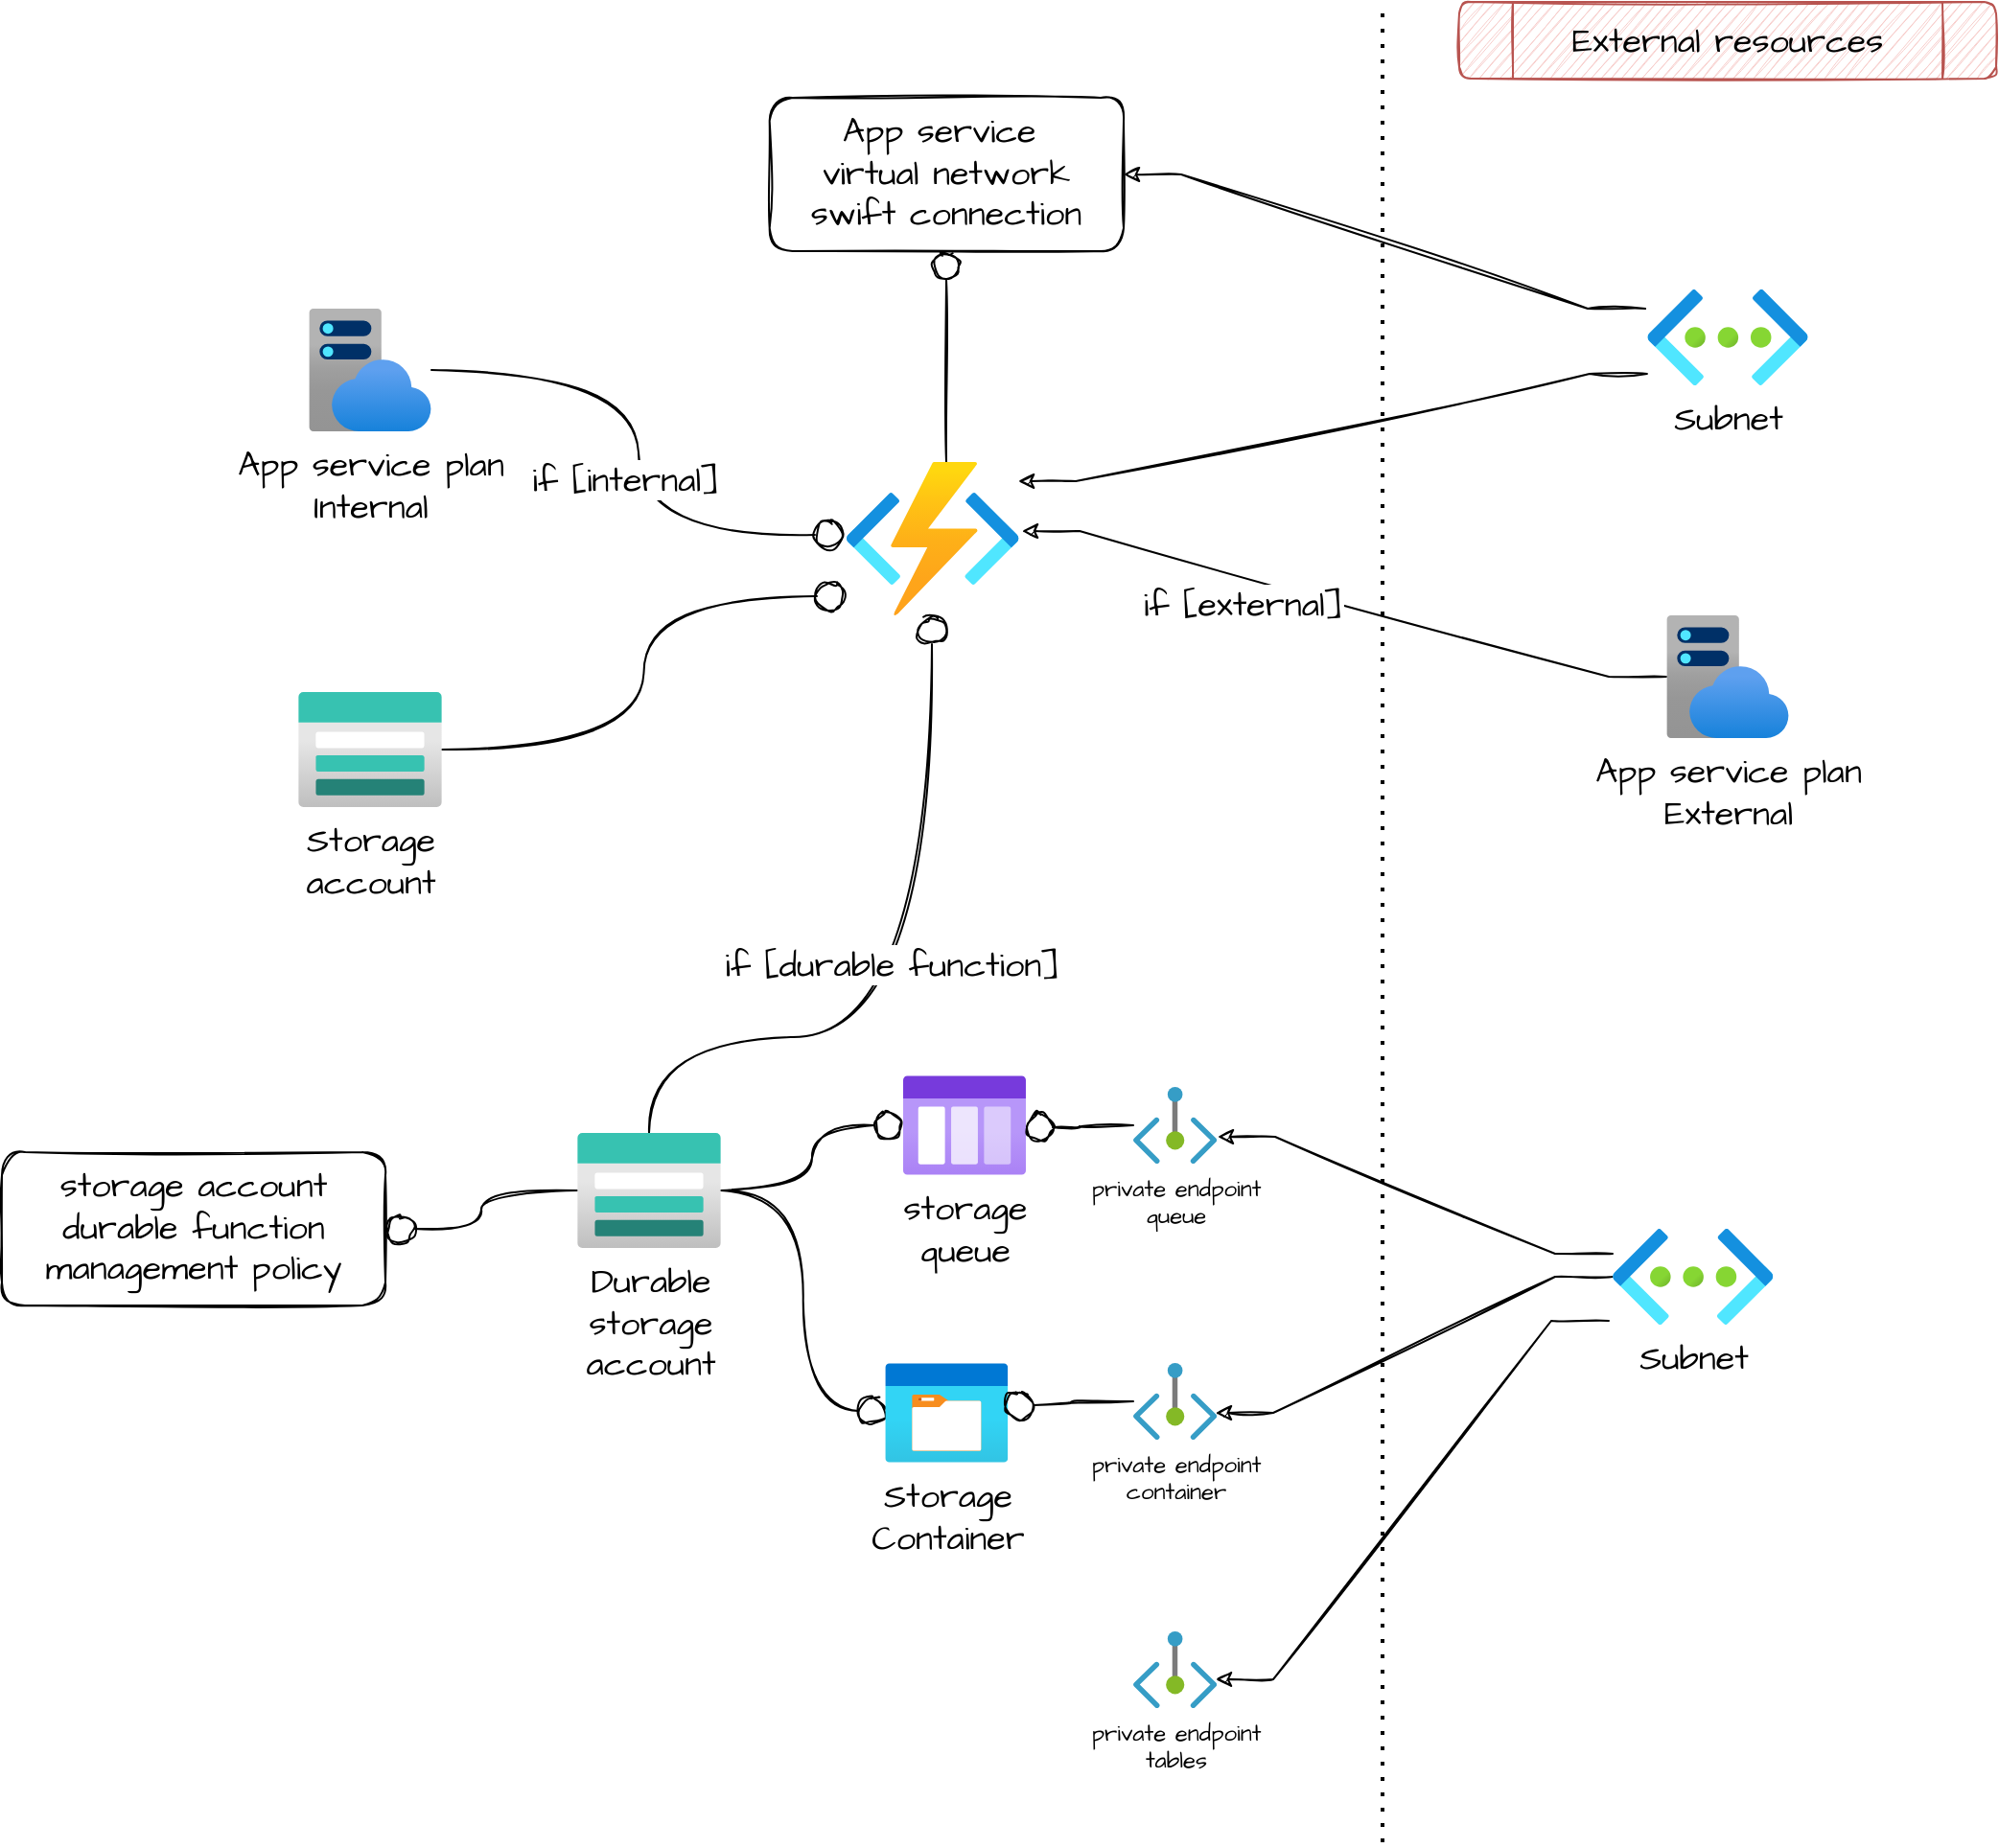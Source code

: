 <mxfile version="16.5.1" type="device"><diagram id="zLBcqLJsQ06Jh5yCs82-" name="Page-1"><mxGraphModel dx="1933" dy="892" grid="1" gridSize="10" guides="1" tooltips="1" connect="1" arrows="1" fold="1" page="1" pageScale="1" pageWidth="827" pageHeight="1169" math="0" shadow="0"><root><mxCell id="0"/><mxCell id="1" parent="0"/><mxCell id="ZKbb0d0A4oINDoa6nnGG-9" value="" style="edgeStyle=elbowEdgeStyle;rounded=0;orthogonalLoop=1;jettySize=auto;html=1;fontFamily=Architects Daughter;fontSource=https%3A%2F%2Ffonts.googleapis.com%2Fcss%3Ffamily%3DArchitects%2BDaughter;fontSize=18;sketch=1;endArrow=circle;endFill=0;entryX=0.5;entryY=1;entryDx=0;entryDy=0;" parent="1" source="ZKbb0d0A4oINDoa6nnGG-2" target="ZKbb0d0A4oINDoa6nnGG-8" edge="1"><mxGeometry relative="1" as="geometry"><mxPoint x="310" y="240" as="targetPoint"/></mxGeometry></mxCell><mxCell id="ZKbb0d0A4oINDoa6nnGG-2" value="" style="aspect=fixed;html=1;points=[];align=center;image;fontSize=12;image=img/lib/azure2/compute/Function_Apps.svg;" parent="1" vertex="1"><mxGeometry x="200" y="320" width="90.67" height="80" as="geometry"/></mxCell><mxCell id="ZKbb0d0A4oINDoa6nnGG-3" value="" style="endArrow=none;dashed=1;html=1;dashPattern=1 3;strokeWidth=2;rounded=0;" parent="1" edge="1"><mxGeometry width="50" height="50" relative="1" as="geometry"><mxPoint x="480" y="1040" as="sourcePoint"/><mxPoint x="480" y="80" as="targetPoint"/><Array as="points"><mxPoint x="480" y="80"/></Array></mxGeometry></mxCell><mxCell id="ZKbb0d0A4oINDoa6nnGG-38" style="edgeStyle=entityRelationEdgeStyle;rounded=0;sketch=1;orthogonalLoop=1;jettySize=auto;html=1;entryX=1;entryY=0.5;entryDx=0;entryDy=0;fontFamily=Architects Daughter;fontSource=https%3A%2F%2Ffonts.googleapis.com%2Fcss%3Ffamily%3DArchitects%2BDaughter;fontSize=18;endArrow=classic;endFill=1;elbow=vertical;exitX=-0.013;exitY=0.2;exitDx=0;exitDy=0;exitPerimeter=0;" parent="1" source="ZKbb0d0A4oINDoa6nnGG-4" target="ZKbb0d0A4oINDoa6nnGG-8" edge="1"><mxGeometry relative="1" as="geometry"/></mxCell><mxCell id="ZKbb0d0A4oINDoa6nnGG-39" style="edgeStyle=entityRelationEdgeStyle;rounded=0;sketch=1;orthogonalLoop=1;jettySize=auto;html=1;entryX=0.993;entryY=0.125;entryDx=0;entryDy=0;entryPerimeter=0;fontFamily=Architects Daughter;fontSource=https%3A%2F%2Ffonts.googleapis.com%2Fcss%3Ffamily%3DArchitects%2BDaughter;fontSize=18;endArrow=classic;endFill=1;elbow=vertical;exitX=-0.002;exitY=0.88;exitDx=0;exitDy=0;exitPerimeter=0;" parent="1" source="ZKbb0d0A4oINDoa6nnGG-4" target="ZKbb0d0A4oINDoa6nnGG-2" edge="1"><mxGeometry relative="1" as="geometry"/></mxCell><mxCell id="ZKbb0d0A4oINDoa6nnGG-4" value="Subnet" style="aspect=fixed;html=1;points=[];align=center;image;fontSize=18;image=img/lib/azure2/networking/Virtual_Networks.svg;fontFamily=Architects Daughter;fontSource=https%3A%2F%2Ffonts.googleapis.com%2Fcss%3Ffamily%3DArchitects%2BDaughter;" parent="1" vertex="1"><mxGeometry x="618.13" y="230" width="83.75" height="50" as="geometry"/></mxCell><mxCell id="ZKbb0d0A4oINDoa6nnGG-10" style="edgeStyle=entityRelationEdgeStyle;rounded=0;sketch=1;orthogonalLoop=1;jettySize=auto;html=1;entryX=1.015;entryY=0.45;entryDx=0;entryDy=0;entryPerimeter=0;fontFamily=Architects Daughter;fontSource=https%3A%2F%2Ffonts.googleapis.com%2Fcss%3Ffamily%3DArchitects%2BDaughter;fontSize=18;endArrow=classic;endFill=1;elbow=vertical;" parent="1" source="ZKbb0d0A4oINDoa6nnGG-5" target="ZKbb0d0A4oINDoa6nnGG-2" edge="1"><mxGeometry relative="1" as="geometry"/></mxCell><mxCell id="ZKbb0d0A4oINDoa6nnGG-11" value="if [external]" style="edgeLabel;html=1;align=center;verticalAlign=middle;resizable=0;points=[];fontSize=18;fontFamily=Architects Daughter;" parent="ZKbb0d0A4oINDoa6nnGG-10" vertex="1" connectable="0"><mxGeometry x="0.301" y="14" relative="1" as="geometry"><mxPoint as="offset"/></mxGeometry></mxCell><mxCell id="ZKbb0d0A4oINDoa6nnGG-5" value="App service plan&lt;br style=&quot;font-size: 18px;&quot;&gt;External" style="aspect=fixed;html=1;points=[];align=center;image;fontSize=18;image=img/lib/azure2/app_services/App_Service_Plans.svg;fontFamily=Architects Daughter;fontSource=https%3A%2F%2Ffonts.googleapis.com%2Fcss%3Ffamily%3DArchitects%2BDaughter;" parent="1" vertex="1"><mxGeometry x="628.01" y="400" width="64" height="64" as="geometry"/></mxCell><mxCell id="ZKbb0d0A4oINDoa6nnGG-6" value="External resources" style="shape=process;whiteSpace=wrap;html=1;backgroundOutline=1;fontFamily=Architects Daughter;fontSource=https%3A%2F%2Ffonts.googleapis.com%2Fcss%3Ffamily%3DArchitects%2BDaughter;fontSize=18;sketch=1;rounded=1;fillColor=#f8cecc;strokeColor=#b85450;" parent="1" vertex="1"><mxGeometry x="520" y="80" width="280" height="40" as="geometry"/></mxCell><mxCell id="ZKbb0d0A4oINDoa6nnGG-8" value="App service&amp;nbsp;&lt;br style=&quot;font-size: 18px;&quot;&gt;virtual network&lt;br style=&quot;font-size: 18px;&quot;&gt;swift connection" style="whiteSpace=wrap;html=1;verticalAlign=top;labelBackgroundColor=default;sketch=1;rounded=1;fontFamily=Architects Daughter;fontSource=https%3A%2F%2Ffonts.googleapis.com%2Fcss%3Ffamily%3DArchitects%2BDaughter;fontSize=18;" parent="1" vertex="1"><mxGeometry x="160.34" y="130" width="184.67" height="80" as="geometry"/></mxCell><mxCell id="ZKbb0d0A4oINDoa6nnGG-13" style="edgeStyle=orthogonalEdgeStyle;curved=1;rounded=0;sketch=1;orthogonalLoop=1;jettySize=auto;html=1;entryX=-0.011;entryY=0.475;entryDx=0;entryDy=0;entryPerimeter=0;fontFamily=Architects Daughter;fontSource=https%3A%2F%2Ffonts.googleapis.com%2Fcss%3Ffamily%3DArchitects%2BDaughter;fontSize=18;endArrow=circle;endFill=0;" parent="1" source="ZKbb0d0A4oINDoa6nnGG-12" target="ZKbb0d0A4oINDoa6nnGG-2" edge="1"><mxGeometry relative="1" as="geometry"/></mxCell><mxCell id="ZKbb0d0A4oINDoa6nnGG-14" value="if [internal]" style="edgeLabel;html=1;align=center;verticalAlign=middle;resizable=0;points=[];fontSize=18;fontFamily=Architects Daughter;" parent="ZKbb0d0A4oINDoa6nnGG-13" vertex="1" connectable="0"><mxGeometry x="-0.18" y="-7" relative="1" as="geometry"><mxPoint y="41" as="offset"/></mxGeometry></mxCell><mxCell id="ZKbb0d0A4oINDoa6nnGG-12" value="App service plan&lt;br style=&quot;font-size: 18px&quot;&gt;Internal" style="aspect=fixed;html=1;points=[];align=center;image;fontSize=18;image=img/lib/azure2/app_services/App_Service_Plans.svg;fontFamily=Architects Daughter;fontSource=https%3A%2F%2Ffonts.googleapis.com%2Fcss%3Ffamily%3DArchitects%2BDaughter;" parent="1" vertex="1"><mxGeometry x="-80" y="240" width="64" height="64" as="geometry"/></mxCell><mxCell id="ZKbb0d0A4oINDoa6nnGG-40" style="edgeStyle=orthogonalEdgeStyle;rounded=0;sketch=1;orthogonalLoop=1;jettySize=auto;html=1;entryX=0;entryY=0.875;entryDx=0;entryDy=0;entryPerimeter=0;fontFamily=Architects Daughter;fontSource=https%3A%2F%2Ffonts.googleapis.com%2Fcss%3Ffamily%3DArchitects%2BDaughter;fontSize=18;endArrow=circle;endFill=0;elbow=vertical;curved=1;" parent="1" source="ZKbb0d0A4oINDoa6nnGG-15" target="ZKbb0d0A4oINDoa6nnGG-2" edge="1"><mxGeometry relative="1" as="geometry"/></mxCell><mxCell id="ZKbb0d0A4oINDoa6nnGG-15" value="Storage&lt;br&gt;account" style="aspect=fixed;html=1;points=[];align=center;image;fontSize=18;image=img/lib/azure2/storage/Storage_Accounts.svg;rounded=1;sketch=1;fontFamily=Architects Daughter;fontSource=https%3A%2F%2Ffonts.googleapis.com%2Fcss%3Ffamily%3DArchitects%2BDaughter;" parent="1" vertex="1"><mxGeometry x="-85.5" y="440" width="75" height="60" as="geometry"/></mxCell><mxCell id="ZKbb0d0A4oINDoa6nnGG-21" style="edgeStyle=orthogonalEdgeStyle;curved=1;rounded=0;sketch=1;orthogonalLoop=1;jettySize=auto;html=1;fontFamily=Architects Daughter;fontSource=https%3A%2F%2Ffonts.googleapis.com%2Fcss%3Ffamily%3DArchitects%2BDaughter;fontSize=18;endArrow=circle;endFill=0;elbow=vertical;" parent="1" source="ZKbb0d0A4oINDoa6nnGG-18" target="ZKbb0d0A4oINDoa6nnGG-20" edge="1"><mxGeometry relative="1" as="geometry"/></mxCell><mxCell id="ZKbb0d0A4oINDoa6nnGG-23" style="edgeStyle=orthogonalEdgeStyle;curved=1;rounded=0;sketch=1;orthogonalLoop=1;jettySize=auto;html=1;entryX=0.016;entryY=0.481;entryDx=0;entryDy=0;entryPerimeter=0;fontFamily=Architects Daughter;fontSource=https%3A%2F%2Ffonts.googleapis.com%2Fcss%3Ffamily%3DArchitects%2BDaughter;fontSize=18;endArrow=circle;endFill=0;elbow=vertical;" parent="1" source="ZKbb0d0A4oINDoa6nnGG-18" target="ZKbb0d0A4oINDoa6nnGG-19" edge="1"><mxGeometry relative="1" as="geometry"/></mxCell><mxCell id="ZKbb0d0A4oINDoa6nnGG-34" style="edgeStyle=orthogonalEdgeStyle;curved=1;rounded=0;sketch=1;orthogonalLoop=1;jettySize=auto;html=1;fontFamily=Architects Daughter;fontSource=https%3A%2F%2Ffonts.googleapis.com%2Fcss%3Ffamily%3DArchitects%2BDaughter;fontSize=18;endArrow=circle;endFill=0;elbow=vertical;" parent="1" source="ZKbb0d0A4oINDoa6nnGG-18" target="ZKbb0d0A4oINDoa6nnGG-2" edge="1"><mxGeometry relative="1" as="geometry"><Array as="points"><mxPoint x="98" y="620"/><mxPoint x="245" y="620"/></Array></mxGeometry></mxCell><mxCell id="ZKbb0d0A4oINDoa6nnGG-35" value="if [durable function]" style="edgeLabel;html=1;align=center;verticalAlign=middle;resizable=0;points=[];fontSize=18;fontFamily=Architects Daughter;" parent="ZKbb0d0A4oINDoa6nnGG-34" vertex="1" connectable="0"><mxGeometry x="0.128" y="21" relative="1" as="geometry"><mxPoint as="offset"/></mxGeometry></mxCell><mxCell id="ZKbb0d0A4oINDoa6nnGG-37" value="" style="edgeStyle=orthogonalEdgeStyle;curved=1;rounded=0;sketch=1;orthogonalLoop=1;jettySize=auto;html=1;fontFamily=Architects Daughter;fontSource=https%3A%2F%2Ffonts.googleapis.com%2Fcss%3Ffamily%3DArchitects%2BDaughter;fontSize=18;endArrow=circle;endFill=0;elbow=vertical;" parent="1" source="ZKbb0d0A4oINDoa6nnGG-18" target="ZKbb0d0A4oINDoa6nnGG-36" edge="1"><mxGeometry relative="1" as="geometry"/></mxCell><mxCell id="ZKbb0d0A4oINDoa6nnGG-18" value="Durable&lt;br&gt;storage&lt;br&gt;account" style="aspect=fixed;html=1;points=[];align=center;image;fontSize=18;image=img/lib/azure2/storage/Storage_Accounts.svg;rounded=1;sketch=1;fontFamily=Architects Daughter;fontSource=https%3A%2F%2Ffonts.googleapis.com%2Fcss%3Ffamily%3DArchitects%2BDaughter;" parent="1" vertex="1"><mxGeometry x="60.0" y="670" width="75" height="60" as="geometry"/></mxCell><mxCell id="ZKbb0d0A4oINDoa6nnGG-19" value="Storage&lt;br style=&quot;font-size: 18px;&quot;&gt;Container" style="aspect=fixed;html=1;points=[];align=center;image;fontSize=18;image=img/lib/azure2/general/Storage_Container.svg;rounded=1;sketch=1;fontFamily=Architects Daughter;fontSource=https%3A%2F%2Ffonts.googleapis.com%2Fcss%3Ffamily%3DArchitects%2BDaughter;" parent="1" vertex="1"><mxGeometry x="220.67" y="790" width="64" height="52" as="geometry"/></mxCell><mxCell id="ZKbb0d0A4oINDoa6nnGG-20" value="storage&lt;br style=&quot;font-size: 18px;&quot;&gt;queue" style="aspect=fixed;html=1;points=[];align=center;image;fontSize=18;image=img/lib/azure2/general/Storage_Queue.svg;rounded=1;sketch=1;fontFamily=Architects Daughter;fontSource=https%3A%2F%2Ffonts.googleapis.com%2Fcss%3Ffamily%3DArchitects%2BDaughter;" parent="1" vertex="1"><mxGeometry x="230" y="640" width="64" height="52" as="geometry"/></mxCell><mxCell id="ZKbb0d0A4oINDoa6nnGG-31" style="edgeStyle=orthogonalEdgeStyle;curved=1;rounded=0;sketch=1;orthogonalLoop=1;jettySize=auto;html=1;entryX=0.984;entryY=0.519;entryDx=0;entryDy=0;entryPerimeter=0;fontFamily=Architects Daughter;fontSource=https%3A%2F%2Ffonts.googleapis.com%2Fcss%3Ffamily%3DArchitects%2BDaughter;fontSize=18;endArrow=circle;endFill=0;elbow=vertical;" parent="1" source="ZKbb0d0A4oINDoa6nnGG-24" target="ZKbb0d0A4oINDoa6nnGG-20" edge="1"><mxGeometry relative="1" as="geometry"/></mxCell><mxCell id="ZKbb0d0A4oINDoa6nnGG-24" value="private endpoint&lt;br&gt;queue" style="aspect=fixed;html=1;points=[];align=center;image;fontSize=12;image=img/lib/azure2/networking/Private_Endpoint.svg;rounded=1;sketch=1;fontFamily=Architects Daughter;fontSource=https%3A%2F%2Ffonts.googleapis.com%2Fcss%3Ffamily%3DArchitects%2BDaughter;" parent="1" vertex="1"><mxGeometry x="350" y="646" width="43.64" height="40" as="geometry"/></mxCell><mxCell id="ZKbb0d0A4oINDoa6nnGG-32" style="edgeStyle=orthogonalEdgeStyle;curved=1;rounded=0;sketch=1;orthogonalLoop=1;jettySize=auto;html=1;entryX=0.974;entryY=0.423;entryDx=0;entryDy=0;entryPerimeter=0;fontFamily=Architects Daughter;fontSource=https%3A%2F%2Ffonts.googleapis.com%2Fcss%3Ffamily%3DArchitects%2BDaughter;fontSize=18;endArrow=circle;endFill=0;elbow=vertical;" parent="1" source="ZKbb0d0A4oINDoa6nnGG-25" target="ZKbb0d0A4oINDoa6nnGG-19" edge="1"><mxGeometry relative="1" as="geometry"/></mxCell><mxCell id="ZKbb0d0A4oINDoa6nnGG-25" value="private endpoint&lt;br&gt;container" style="aspect=fixed;html=1;points=[];align=center;image;fontSize=12;image=img/lib/azure2/networking/Private_Endpoint.svg;rounded=1;sketch=1;fontFamily=Architects Daughter;fontSource=https%3A%2F%2Ffonts.googleapis.com%2Fcss%3Ffamily%3DArchitects%2BDaughter;" parent="1" vertex="1"><mxGeometry x="350" y="790" width="43.64" height="40" as="geometry"/></mxCell><mxCell id="ZKbb0d0A4oINDoa6nnGG-26" value="private endpoint&lt;br&gt;tables" style="aspect=fixed;html=1;points=[];align=center;image;fontSize=12;image=img/lib/azure2/networking/Private_Endpoint.svg;rounded=1;sketch=1;fontFamily=Architects Daughter;fontSource=https%3A%2F%2Ffonts.googleapis.com%2Fcss%3Ffamily%3DArchitects%2BDaughter;" parent="1" vertex="1"><mxGeometry x="350" y="930" width="43.64" height="40" as="geometry"/></mxCell><mxCell id="ZKbb0d0A4oINDoa6nnGG-28" style="edgeStyle=entityRelationEdgeStyle;rounded=0;sketch=1;orthogonalLoop=1;jettySize=auto;html=1;entryX=1.008;entryY=0.65;entryDx=0;entryDy=0;entryPerimeter=0;fontFamily=Architects Daughter;fontSource=https%3A%2F%2Ffonts.googleapis.com%2Fcss%3Ffamily%3DArchitects%2BDaughter;fontSize=18;endArrow=classic;endFill=1;elbow=vertical;exitX=0;exitY=0.26;exitDx=0;exitDy=0;exitPerimeter=0;" parent="1" source="ZKbb0d0A4oINDoa6nnGG-27" target="ZKbb0d0A4oINDoa6nnGG-24" edge="1"><mxGeometry relative="1" as="geometry"/></mxCell><mxCell id="ZKbb0d0A4oINDoa6nnGG-29" style="edgeStyle=entityRelationEdgeStyle;rounded=0;sketch=1;orthogonalLoop=1;jettySize=auto;html=1;entryX=0.985;entryY=0.65;entryDx=0;entryDy=0;entryPerimeter=0;fontFamily=Architects Daughter;fontSource=https%3A%2F%2Ffonts.googleapis.com%2Fcss%3Ffamily%3DArchitects%2BDaughter;fontSize=18;endArrow=classic;endFill=1;elbow=vertical;" parent="1" source="ZKbb0d0A4oINDoa6nnGG-27" target="ZKbb0d0A4oINDoa6nnGG-25" edge="1"><mxGeometry relative="1" as="geometry"/></mxCell><mxCell id="ZKbb0d0A4oINDoa6nnGG-30" style="edgeStyle=entityRelationEdgeStyle;rounded=0;sketch=1;orthogonalLoop=1;jettySize=auto;html=1;entryX=0.985;entryY=0.625;entryDx=0;entryDy=0;entryPerimeter=0;fontFamily=Architects Daughter;fontSource=https%3A%2F%2Ffonts.googleapis.com%2Fcss%3Ffamily%3DArchitects%2BDaughter;fontSize=18;endArrow=classic;endFill=1;elbow=vertical;exitX=-0.024;exitY=0.96;exitDx=0;exitDy=0;exitPerimeter=0;" parent="1" source="ZKbb0d0A4oINDoa6nnGG-27" target="ZKbb0d0A4oINDoa6nnGG-26" edge="1"><mxGeometry relative="1" as="geometry"/></mxCell><mxCell id="ZKbb0d0A4oINDoa6nnGG-27" value="Subnet" style="aspect=fixed;html=1;points=[];align=center;image;fontSize=18;image=img/lib/azure2/networking/Virtual_Networks.svg;fontFamily=Architects Daughter;fontSource=https%3A%2F%2Ffonts.googleapis.com%2Fcss%3Ffamily%3DArchitects%2BDaughter;" parent="1" vertex="1"><mxGeometry x="600" y="720" width="83.75" height="50" as="geometry"/></mxCell><mxCell id="ZKbb0d0A4oINDoa6nnGG-36" value="storage account&lt;br&gt;durable function&lt;br&gt;management policy" style="whiteSpace=wrap;html=1;fontSize=18;fontFamily=Architects Daughter;verticalAlign=top;labelBackgroundColor=default;rounded=1;sketch=1;fontSource=https%3A%2F%2Ffonts.googleapis.com%2Fcss%3Ffamily%3DArchitects%2BDaughter;" parent="1" vertex="1"><mxGeometry x="-240" y="680" width="200" height="80" as="geometry"/></mxCell></root></mxGraphModel></diagram></mxfile>

